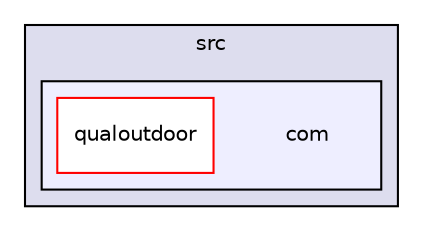 digraph "src/com" {
  compound=true
  node [ fontsize="10", fontname="Helvetica"];
  edge [ labelfontsize="10", labelfontname="Helvetica"];
  subgraph clusterdir_4890d09e0ca3205488913a6b83a775b6 {
    graph [ bgcolor="#ddddee", pencolor="black", label="src" fontname="Helvetica", fontsize="10", URL="dir_4890d09e0ca3205488913a6b83a775b6.html"]
  subgraph clusterdir_7a52bc9bbc54818d41b44c4ce6a4b0ae {
    graph [ bgcolor="#eeeeff", pencolor="black", label="" URL="dir_7a52bc9bbc54818d41b44c4ce6a4b0ae.html"];
    dir_7a52bc9bbc54818d41b44c4ce6a4b0ae [shape=plaintext label="com"];
    dir_f93420f317a6717c35b5a42b27e8348a [shape=box label="qualoutdoor" color="red" fillcolor="white" style="filled" URL="dir_f93420f317a6717c35b5a42b27e8348a.html"];
  }
  }
}
